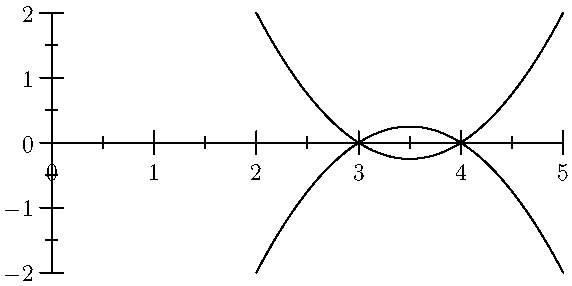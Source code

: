size(10cm,5cm,IgnoreAspect);

import contour;
import graph;
xaxis(Ticks);
yaxis(Ticks);

real f(real x, real y) {return (x-3)^2*(x-4)^2 - y^2;}
draw(contour(f,(1,-2),(5,2),new real[] {0}));
